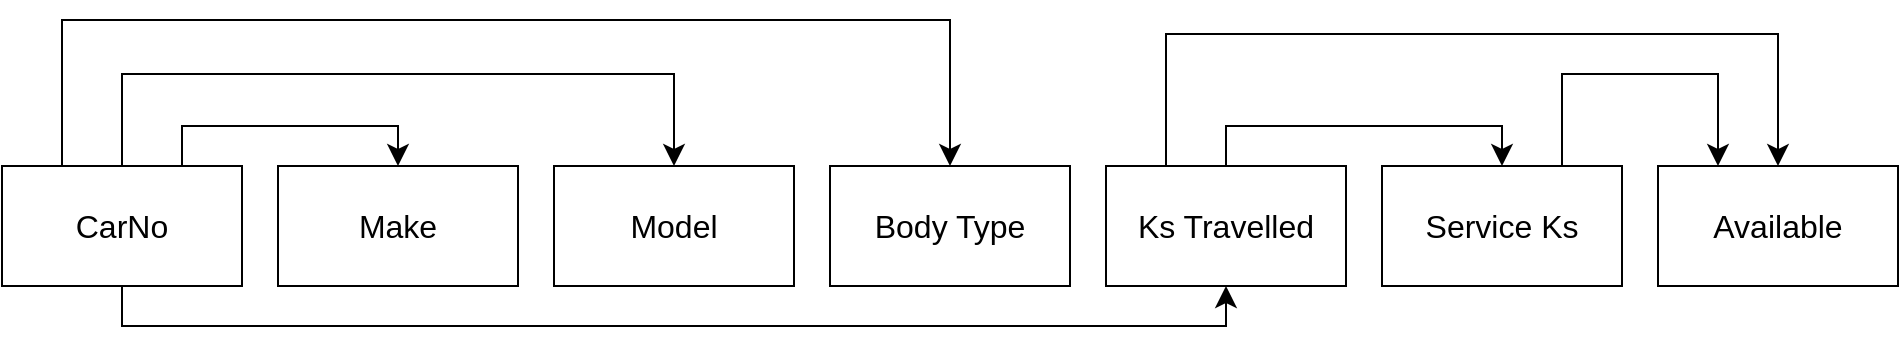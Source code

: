 <mxfile version="20.8.16" type="device"><diagram name="Page-1" id="D_TZtx_NWD55aQdIZczB"><mxGraphModel dx="1434" dy="894" grid="0" gridSize="10" guides="1" tooltips="1" connect="1" arrows="1" fold="1" page="0" pageScale="1" pageWidth="850" pageHeight="1100" math="0" shadow="0"><root><mxCell id="0"/><mxCell id="1" parent="0"/><mxCell id="GsbDTTA3xnx6fKtjmZU9-10" style="edgeStyle=orthogonalEdgeStyle;rounded=0;orthogonalLoop=1;jettySize=auto;html=1;exitX=0.75;exitY=0;exitDx=0;exitDy=0;entryX=0.5;entryY=0;entryDx=0;entryDy=0;fontSize=12;startSize=8;endSize=8;" edge="1" parent="1" source="GsbDTTA3xnx6fKtjmZU9-1" target="GsbDTTA3xnx6fKtjmZU9-2"><mxGeometry relative="1" as="geometry"/></mxCell><mxCell id="GsbDTTA3xnx6fKtjmZU9-15" style="edgeStyle=orthogonalEdgeStyle;rounded=0;orthogonalLoop=1;jettySize=auto;html=1;exitX=0.5;exitY=0;exitDx=0;exitDy=0;entryX=0.5;entryY=0;entryDx=0;entryDy=0;fontSize=12;startSize=8;endSize=8;" edge="1" parent="1" source="GsbDTTA3xnx6fKtjmZU9-1" target="GsbDTTA3xnx6fKtjmZU9-3"><mxGeometry relative="1" as="geometry"><Array as="points"><mxPoint x="200" y="124"/><mxPoint x="476" y="124"/></Array></mxGeometry></mxCell><mxCell id="GsbDTTA3xnx6fKtjmZU9-1" value="CarNo" style="rounded=0;whiteSpace=wrap;html=1;fontSize=16;" vertex="1" parent="1"><mxGeometry x="140" y="170" width="120" height="60" as="geometry"/></mxCell><mxCell id="GsbDTTA3xnx6fKtjmZU9-2" value="Make" style="rounded=0;whiteSpace=wrap;html=1;fontSize=16;" vertex="1" parent="1"><mxGeometry x="278" y="170" width="120" height="60" as="geometry"/></mxCell><mxCell id="GsbDTTA3xnx6fKtjmZU9-12" style="edgeStyle=orthogonalEdgeStyle;rounded=0;orthogonalLoop=1;jettySize=auto;html=1;exitX=0.25;exitY=0;exitDx=0;exitDy=0;entryX=0.5;entryY=0;entryDx=0;entryDy=0;fontSize=12;startSize=8;endSize=8;" edge="1" parent="1" source="GsbDTTA3xnx6fKtjmZU9-1" target="GsbDTTA3xnx6fKtjmZU9-4"><mxGeometry relative="1" as="geometry"><Array as="points"><mxPoint x="170" y="97"/><mxPoint x="614" y="97"/></Array></mxGeometry></mxCell><mxCell id="GsbDTTA3xnx6fKtjmZU9-3" value="Model" style="rounded=0;whiteSpace=wrap;html=1;fontSize=16;" vertex="1" parent="1"><mxGeometry x="416" y="170" width="120" height="60" as="geometry"/></mxCell><mxCell id="GsbDTTA3xnx6fKtjmZU9-4" value="Body Type" style="rounded=0;whiteSpace=wrap;html=1;fontSize=16;" vertex="1" parent="1"><mxGeometry x="554" y="170" width="120" height="60" as="geometry"/></mxCell><mxCell id="GsbDTTA3xnx6fKtjmZU9-9" style="edgeStyle=orthogonalEdgeStyle;rounded=0;orthogonalLoop=1;jettySize=auto;html=1;exitX=0.5;exitY=0;exitDx=0;exitDy=0;entryX=0.5;entryY=0;entryDx=0;entryDy=0;fontSize=12;startSize=8;endSize=8;" edge="1" parent="1" source="GsbDTTA3xnx6fKtjmZU9-5" target="GsbDTTA3xnx6fKtjmZU9-6"><mxGeometry relative="1" as="geometry"/></mxCell><mxCell id="GsbDTTA3xnx6fKtjmZU9-14" style="edgeStyle=orthogonalEdgeStyle;rounded=0;orthogonalLoop=1;jettySize=auto;html=1;exitX=0.5;exitY=1;exitDx=0;exitDy=0;entryX=0.5;entryY=1;entryDx=0;entryDy=0;fontSize=12;startSize=8;endSize=8;startArrow=classic;startFill=1;endArrow=none;endFill=0;" edge="1" parent="1" source="GsbDTTA3xnx6fKtjmZU9-5" target="GsbDTTA3xnx6fKtjmZU9-1"><mxGeometry relative="1" as="geometry"/></mxCell><mxCell id="GsbDTTA3xnx6fKtjmZU9-18" style="edgeStyle=orthogonalEdgeStyle;rounded=0;orthogonalLoop=1;jettySize=auto;html=1;exitX=0.25;exitY=0;exitDx=0;exitDy=0;entryX=0.5;entryY=0;entryDx=0;entryDy=0;fontSize=12;startArrow=none;startFill=0;endArrow=classic;endFill=1;startSize=8;endSize=8;" edge="1" parent="1" source="GsbDTTA3xnx6fKtjmZU9-5" target="GsbDTTA3xnx6fKtjmZU9-7"><mxGeometry relative="1" as="geometry"><Array as="points"><mxPoint x="722" y="104"/><mxPoint x="1028" y="104"/></Array></mxGeometry></mxCell><mxCell id="GsbDTTA3xnx6fKtjmZU9-5" value="Ks Travelled" style="rounded=0;whiteSpace=wrap;html=1;fontSize=16;" vertex="1" parent="1"><mxGeometry x="692" y="170" width="120" height="60" as="geometry"/></mxCell><mxCell id="GsbDTTA3xnx6fKtjmZU9-17" style="edgeStyle=orthogonalEdgeStyle;rounded=0;orthogonalLoop=1;jettySize=auto;html=1;exitX=0.75;exitY=0;exitDx=0;exitDy=0;entryX=0.25;entryY=0;entryDx=0;entryDy=0;fontSize=12;startArrow=none;startFill=0;endArrow=classic;endFill=1;startSize=8;endSize=8;" edge="1" parent="1" source="GsbDTTA3xnx6fKtjmZU9-6" target="GsbDTTA3xnx6fKtjmZU9-7"><mxGeometry relative="1" as="geometry"><Array as="points"><mxPoint x="920" y="124"/><mxPoint x="998" y="124"/></Array></mxGeometry></mxCell><mxCell id="GsbDTTA3xnx6fKtjmZU9-6" value="Service Ks" style="rounded=0;whiteSpace=wrap;html=1;fontSize=16;" vertex="1" parent="1"><mxGeometry x="830" y="170" width="120" height="60" as="geometry"/></mxCell><mxCell id="GsbDTTA3xnx6fKtjmZU9-7" value="Available" style="rounded=0;whiteSpace=wrap;html=1;fontSize=16;" vertex="1" parent="1"><mxGeometry x="968" y="170" width="120" height="60" as="geometry"/></mxCell></root></mxGraphModel></diagram></mxfile>
